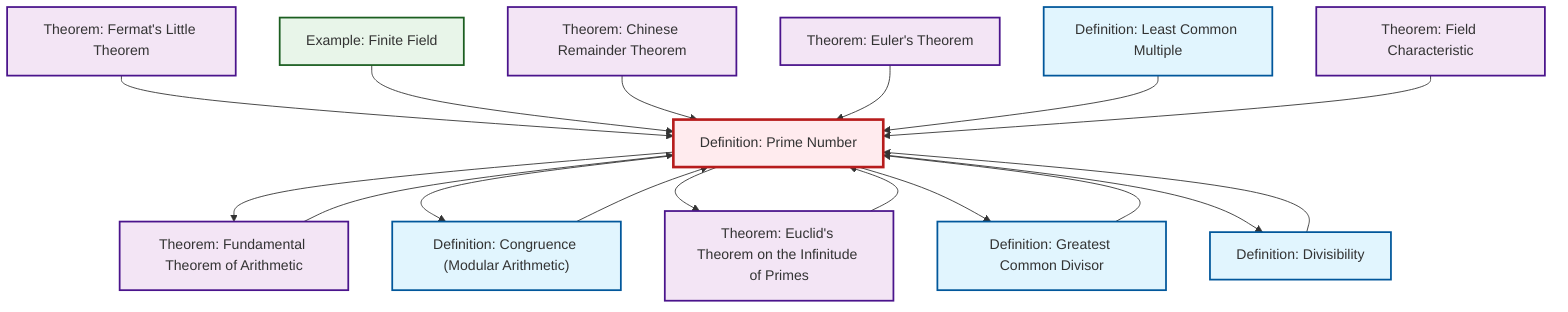 graph TD
    classDef definition fill:#e1f5fe,stroke:#01579b,stroke-width:2px
    classDef theorem fill:#f3e5f5,stroke:#4a148c,stroke-width:2px
    classDef axiom fill:#fff3e0,stroke:#e65100,stroke-width:2px
    classDef example fill:#e8f5e9,stroke:#1b5e20,stroke-width:2px
    classDef current fill:#ffebee,stroke:#b71c1c,stroke-width:3px
    def-prime["Definition: Prime Number"]:::definition
    thm-field-characteristic["Theorem: Field Characteristic"]:::theorem
    thm-euclid-infinitude-primes["Theorem: Euclid's Theorem on the Infinitude of Primes"]:::theorem
    thm-chinese-remainder["Theorem: Chinese Remainder Theorem"]:::theorem
    ex-finite-field["Example: Finite Field"]:::example
    def-lcm["Definition: Least Common Multiple"]:::definition
    def-congruence["Definition: Congruence (Modular Arithmetic)"]:::definition
    thm-euler["Theorem: Euler's Theorem"]:::theorem
    def-divisibility["Definition: Divisibility"]:::definition
    thm-fermat-little["Theorem: Fermat's Little Theorem"]:::theorem
    thm-fundamental-arithmetic["Theorem: Fundamental Theorem of Arithmetic"]:::theorem
    def-gcd["Definition: Greatest Common Divisor"]:::definition
    thm-fermat-little --> def-prime
    thm-fundamental-arithmetic --> def-prime
    def-gcd --> def-prime
    ex-finite-field --> def-prime
    def-divisibility --> def-prime
    def-prime --> thm-fundamental-arithmetic
    def-prime --> def-congruence
    thm-chinese-remainder --> def-prime
    thm-euler --> def-prime
    def-prime --> thm-euclid-infinitude-primes
    def-lcm --> def-prime
    thm-euclid-infinitude-primes --> def-prime
    def-congruence --> def-prime
    thm-field-characteristic --> def-prime
    def-prime --> def-gcd
    def-prime --> def-divisibility
    class def-prime current